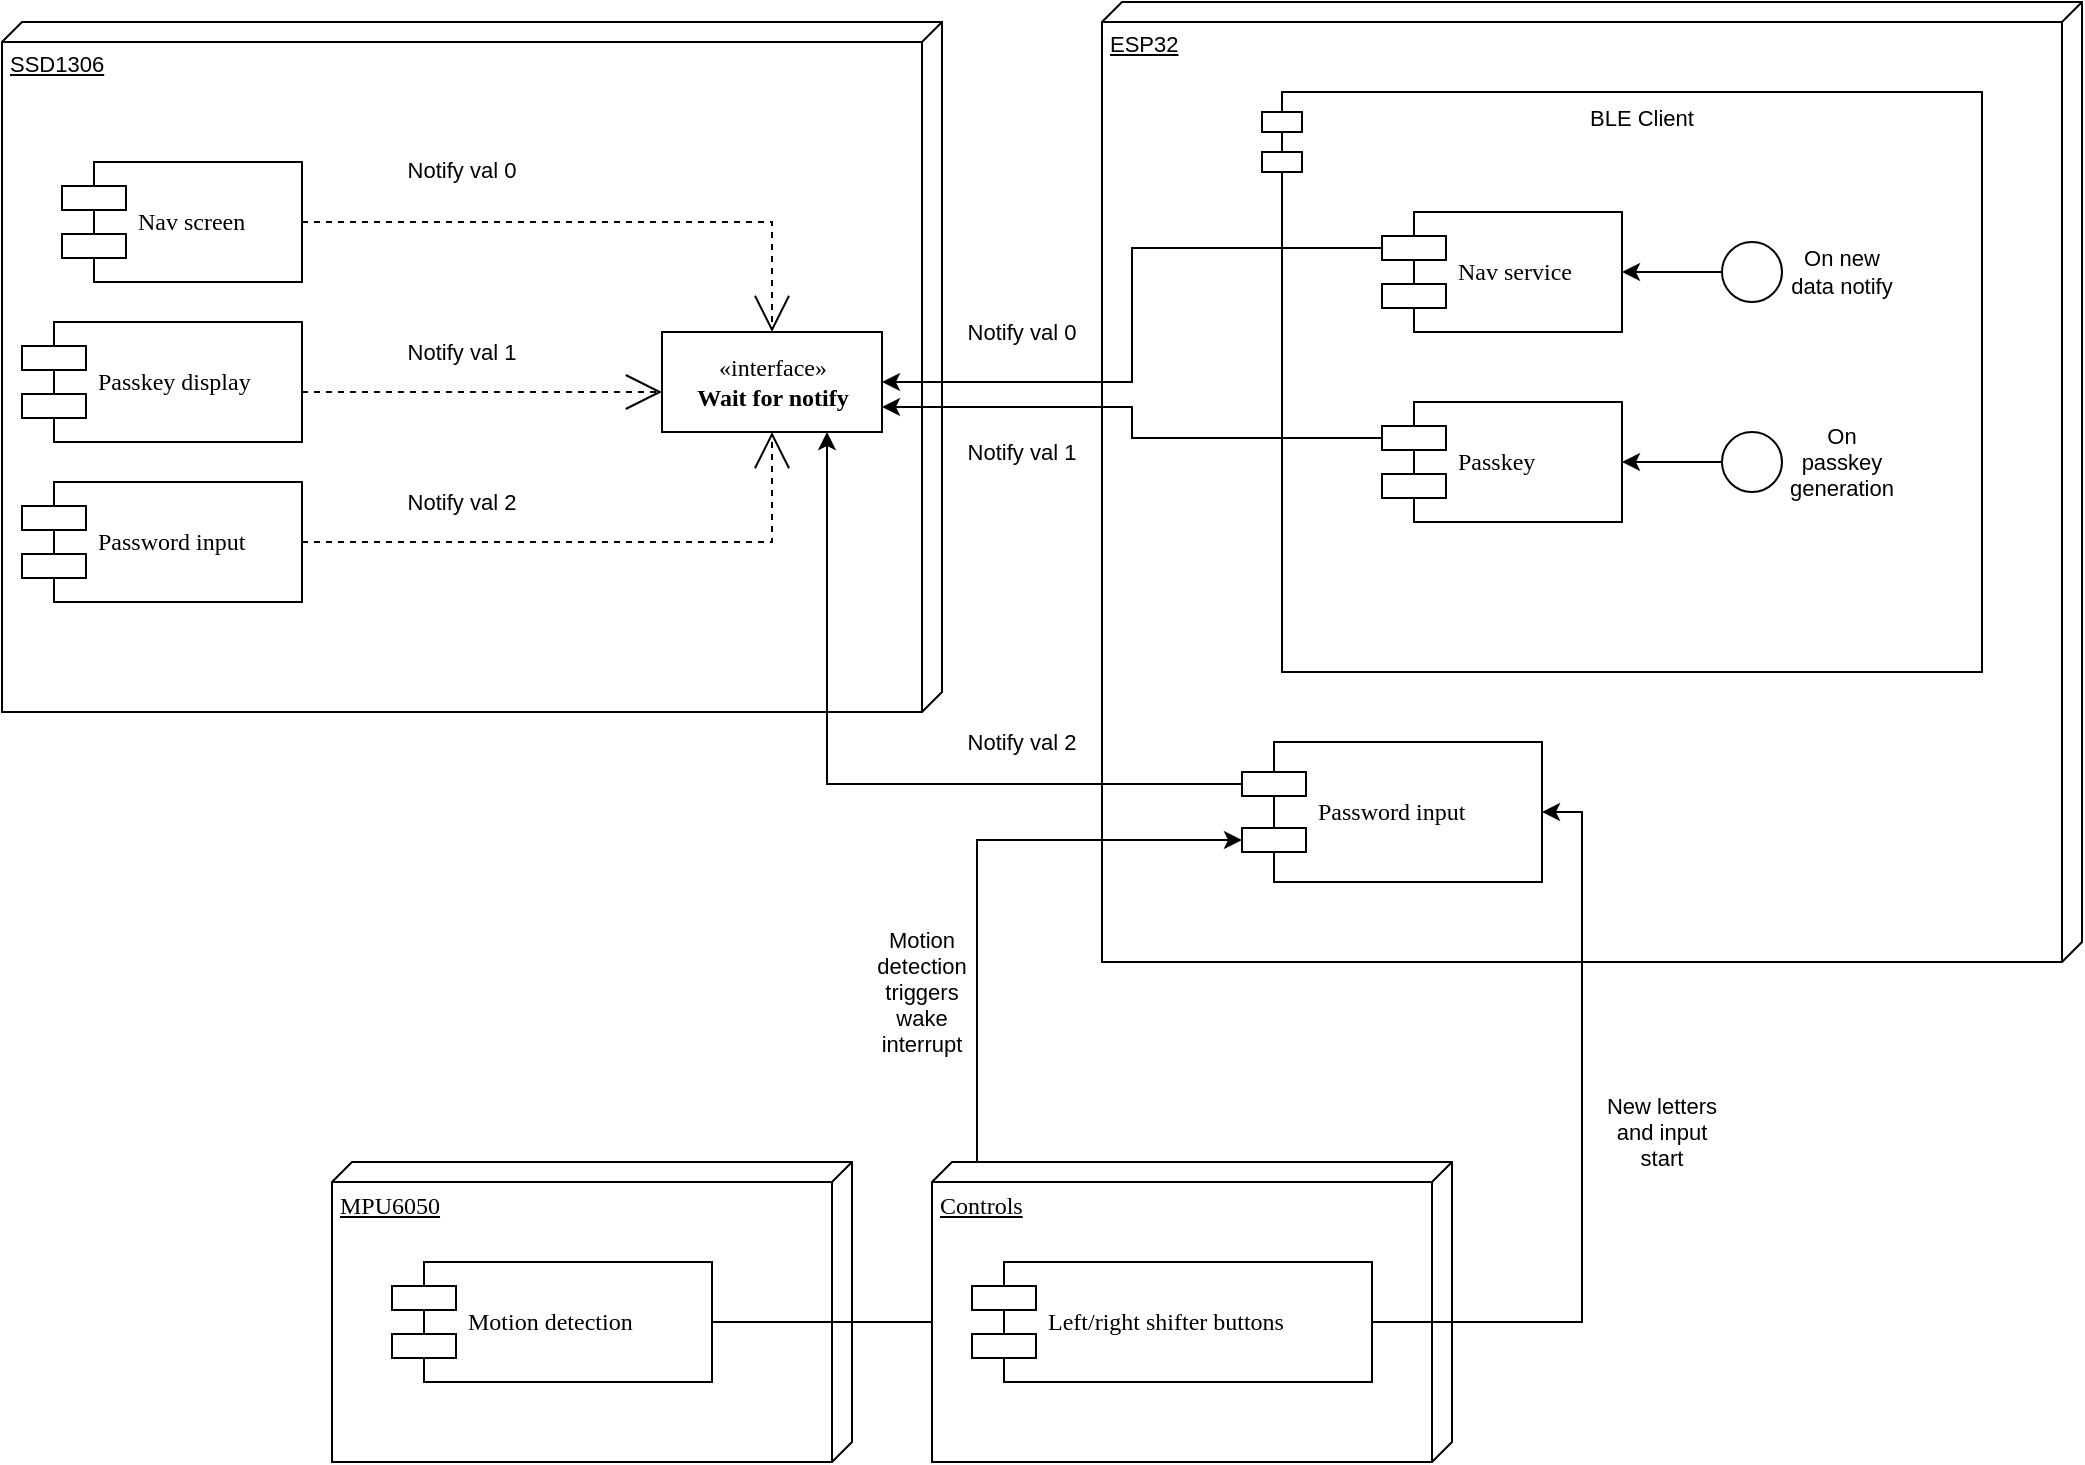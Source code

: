 <mxfile version="16.4.7" type="github">
  <diagram name="Page-1" id="5f0bae14-7c28-e335-631c-24af17079c00">
    <mxGraphModel dx="989" dy="1927" grid="1" gridSize="10" guides="1" tooltips="1" connect="1" arrows="1" fold="1" page="1" pageScale="1" pageWidth="1100" pageHeight="850" background="none" math="0" shadow="0">
      <root>
        <mxCell id="0" />
        <mxCell id="1" parent="0" />
        <mxCell id="5YQAwgCXz7LlOUfw-BGM-48" value="&lt;div&gt;ESP32&lt;/div&gt;" style="verticalAlign=top;align=left;spacingTop=8;spacingLeft=2;spacingRight=12;shape=cube;size=10;direction=south;fontStyle=4;html=1;fontFamily=Helvetica;fontSize=11;fontColor=default;" vertex="1" parent="1">
          <mxGeometry x="1060" y="-30" width="490" height="480" as="geometry" />
        </mxCell>
        <mxCell id="5YQAwgCXz7LlOUfw-BGM-47" value="SSD1306" style="verticalAlign=top;align=left;spacingTop=8;spacingLeft=2;spacingRight=12;shape=cube;size=10;direction=south;fontStyle=4;html=1;fontFamily=Helvetica;fontSize=11;fontColor=default;" vertex="1" parent="1">
          <mxGeometry x="510" y="-20" width="470" height="345" as="geometry" />
        </mxCell>
        <mxCell id="5YQAwgCXz7LlOUfw-BGM-28" value="BLE Client" style="shape=module;align=left;spacingLeft=20;align=center;verticalAlign=top;fontFamily=Helvetica;fontSize=11;fontColor=default;" vertex="1" parent="1">
          <mxGeometry x="1140" y="15" width="360" height="290" as="geometry" />
        </mxCell>
        <mxCell id="39150e848f15840c-3" value="&lt;div&gt;MPU6050&lt;/div&gt;" style="verticalAlign=top;align=left;spacingTop=8;spacingLeft=2;spacingRight=12;shape=cube;size=10;direction=south;fontStyle=4;html=1;rounded=0;shadow=0;comic=0;labelBackgroundColor=none;strokeWidth=1;fontFamily=Verdana;fontSize=12" parent="1" vertex="1">
          <mxGeometry x="675" y="550" width="260" height="150" as="geometry" />
        </mxCell>
        <mxCell id="5YQAwgCXz7LlOUfw-BGM-43" style="edgeStyle=orthogonalEdgeStyle;shape=connector;rounded=0;orthogonalLoop=1;jettySize=auto;html=1;exitX=0;exitY=0.3;exitDx=0;exitDy=0;entryX=1;entryY=0.5;entryDx=0;entryDy=0;labelBackgroundColor=default;fontFamily=Helvetica;fontSize=11;fontColor=default;endArrow=classic;strokeColor=default;" edge="1" parent="1" source="39150e848f15840c-5" target="39150e848f15840c-8">
          <mxGeometry relative="1" as="geometry" />
        </mxCell>
        <mxCell id="39150e848f15840c-5" value="Nav service" style="shape=component;align=left;spacingLeft=36;rounded=0;shadow=0;comic=0;labelBackgroundColor=none;strokeWidth=1;fontFamily=Verdana;fontSize=12;html=1;" parent="1" vertex="1">
          <mxGeometry x="1200" y="75" width="120" height="60" as="geometry" />
        </mxCell>
        <mxCell id="39150e848f15840c-7" value="Passkey display" style="shape=component;align=left;spacingLeft=36;rounded=0;shadow=0;comic=0;labelBackgroundColor=none;strokeWidth=1;fontFamily=Verdana;fontSize=12;html=1;" parent="1" vertex="1">
          <mxGeometry x="520" y="130" width="140" height="60" as="geometry" />
        </mxCell>
        <mxCell id="39150e848f15840c-8" value="&lt;div&gt;«interface»&lt;b&gt;&lt;br&gt;&lt;/b&gt;&lt;/div&gt;&lt;div&gt;&lt;b&gt;Wait for notify&lt;br&gt;&lt;/b&gt;&lt;/div&gt;" style="html=1;rounded=0;shadow=0;comic=0;labelBackgroundColor=none;strokeWidth=1;fontFamily=Verdana;fontSize=12;align=center;" parent="1" vertex="1">
          <mxGeometry x="840" y="135" width="110" height="50" as="geometry" />
        </mxCell>
        <mxCell id="5YQAwgCXz7LlOUfw-BGM-56" style="edgeStyle=orthogonalEdgeStyle;shape=connector;rounded=0;orthogonalLoop=1;jettySize=auto;html=1;exitX=1;exitY=0.5;exitDx=0;exitDy=0;entryX=0;entryY=0.7;entryDx=0;entryDy=0;labelBackgroundColor=default;fontFamily=Helvetica;fontSize=11;fontColor=default;endArrow=classic;strokeColor=default;" edge="1" parent="1" source="39150e848f15840c-10" target="5YQAwgCXz7LlOUfw-BGM-51">
          <mxGeometry relative="1" as="geometry" />
        </mxCell>
        <mxCell id="39150e848f15840c-10" value="Motion detection" style="shape=component;align=left;spacingLeft=36;rounded=0;shadow=0;comic=0;labelBackgroundColor=none;strokeWidth=1;fontFamily=Verdana;fontSize=12;html=1;" parent="1" vertex="1">
          <mxGeometry x="705" y="600" width="160" height="60" as="geometry" />
        </mxCell>
        <mxCell id="39150e848f15840c-16" style="edgeStyle=orthogonalEdgeStyle;rounded=0;html=1;dashed=1;labelBackgroundColor=none;startArrow=none;startFill=0;startSize=8;endArrow=open;endFill=0;endSize=16;fontFamily=Verdana;fontSize=12;" parent="1" source="39150e848f15840c-7" target="39150e848f15840c-8" edge="1">
          <mxGeometry relative="1" as="geometry">
            <Array as="points">
              <mxPoint x="730" y="165" />
              <mxPoint x="730" y="165" />
            </Array>
          </mxGeometry>
        </mxCell>
        <mxCell id="5YQAwgCXz7LlOUfw-BGM-44" style="edgeStyle=orthogonalEdgeStyle;shape=connector;rounded=0;orthogonalLoop=1;jettySize=auto;html=1;exitX=0;exitY=0.3;exitDx=0;exitDy=0;entryX=1;entryY=0.75;entryDx=0;entryDy=0;labelBackgroundColor=default;fontFamily=Helvetica;fontSize=11;fontColor=default;endArrow=classic;strokeColor=default;" edge="1" parent="1" source="5YQAwgCXz7LlOUfw-BGM-8" target="39150e848f15840c-8">
          <mxGeometry relative="1" as="geometry" />
        </mxCell>
        <mxCell id="5YQAwgCXz7LlOUfw-BGM-8" value="Passkey" style="shape=component;align=left;spacingLeft=36;rounded=0;shadow=0;comic=0;labelBackgroundColor=none;strokeWidth=1;fontFamily=Verdana;fontSize=12;html=1;" vertex="1" parent="1">
          <mxGeometry x="1200" y="170" width="120" height="60" as="geometry" />
        </mxCell>
        <mxCell id="5YQAwgCXz7LlOUfw-BGM-19" style="edgeStyle=orthogonalEdgeStyle;rounded=0;html=1;dashed=1;labelBackgroundColor=none;startArrow=none;startFill=0;startSize=8;endArrow=open;endFill=0;endSize=16;fontFamily=Verdana;fontSize=12;" edge="1" parent="1" source="5YQAwgCXz7LlOUfw-BGM-9" target="39150e848f15840c-8">
          <mxGeometry relative="1" as="geometry" />
        </mxCell>
        <mxCell id="5YQAwgCXz7LlOUfw-BGM-9" value="Password input" style="shape=component;align=left;spacingLeft=36;rounded=0;shadow=0;comic=0;labelBackgroundColor=none;strokeWidth=1;fontFamily=Verdana;fontSize=12;html=1;" vertex="1" parent="1">
          <mxGeometry x="520" y="210" width="140" height="60" as="geometry" />
        </mxCell>
        <mxCell id="5YQAwgCXz7LlOUfw-BGM-18" style="edgeStyle=orthogonalEdgeStyle;rounded=0;html=1;dashed=1;labelBackgroundColor=none;startArrow=none;startFill=0;startSize=8;endArrow=open;endFill=0;endSize=16;fontFamily=Verdana;fontSize=12;" edge="1" parent="1" source="5YQAwgCXz7LlOUfw-BGM-10" target="39150e848f15840c-8">
          <mxGeometry relative="1" as="geometry" />
        </mxCell>
        <mxCell id="5YQAwgCXz7LlOUfw-BGM-10" value="Nav screen&lt;span style=&quot;white-space: pre&quot;&gt;	&lt;/span&gt;" style="shape=component;align=left;spacingLeft=36;rounded=0;shadow=0;comic=0;labelBackgroundColor=none;strokeWidth=1;fontFamily=Verdana;fontSize=12;html=1;" vertex="1" parent="1">
          <mxGeometry x="540" y="50" width="120" height="60" as="geometry" />
        </mxCell>
        <mxCell id="5YQAwgCXz7LlOUfw-BGM-23" value="On new data notify" style="text;html=1;strokeColor=none;fillColor=none;align=center;verticalAlign=middle;whiteSpace=wrap;rounded=0;fontFamily=Helvetica;fontSize=11;fontColor=default;" vertex="1" parent="1">
          <mxGeometry x="1400" y="90" width="60" height="30" as="geometry" />
        </mxCell>
        <mxCell id="5YQAwgCXz7LlOUfw-BGM-24" value="Notify val 0" style="text;html=1;strokeColor=none;fillColor=none;align=center;verticalAlign=middle;whiteSpace=wrap;rounded=0;fontFamily=Helvetica;fontSize=11;fontColor=default;" vertex="1" parent="1">
          <mxGeometry x="710" y="39" width="60" height="30" as="geometry" />
        </mxCell>
        <mxCell id="5YQAwgCXz7LlOUfw-BGM-25" value="Notify val 1" style="text;html=1;strokeColor=none;fillColor=none;align=center;verticalAlign=middle;whiteSpace=wrap;rounded=0;fontFamily=Helvetica;fontSize=11;fontColor=default;" vertex="1" parent="1">
          <mxGeometry x="710" y="130" width="60" height="30" as="geometry" />
        </mxCell>
        <mxCell id="5YQAwgCXz7LlOUfw-BGM-26" value="Notify val 2" style="text;html=1;strokeColor=none;fillColor=none;align=center;verticalAlign=middle;whiteSpace=wrap;rounded=0;fontFamily=Helvetica;fontSize=11;fontColor=default;" vertex="1" parent="1">
          <mxGeometry x="710" y="205" width="60" height="30" as="geometry" />
        </mxCell>
        <mxCell id="5YQAwgCXz7LlOUfw-BGM-34" style="edgeStyle=orthogonalEdgeStyle;shape=connector;rounded=0;orthogonalLoop=1;jettySize=auto;html=1;exitX=0;exitY=0.5;exitDx=0;exitDy=0;entryX=1;entryY=0.5;entryDx=0;entryDy=0;labelBackgroundColor=default;fontFamily=Helvetica;fontSize=11;fontColor=default;endArrow=classic;strokeColor=default;" edge="1" parent="1" source="5YQAwgCXz7LlOUfw-BGM-32" target="39150e848f15840c-5">
          <mxGeometry relative="1" as="geometry" />
        </mxCell>
        <mxCell id="5YQAwgCXz7LlOUfw-BGM-32" value="" style="ellipse;fillColor=#ffffff;strokeColor=#000000;fontFamily=Helvetica;fontSize=11;fontColor=default;" vertex="1" parent="1">
          <mxGeometry x="1370" y="90" width="30" height="30" as="geometry" />
        </mxCell>
        <mxCell id="5YQAwgCXz7LlOUfw-BGM-40" value="&lt;div&gt;On passkey generation&lt;/div&gt;" style="text;html=1;strokeColor=none;fillColor=none;align=center;verticalAlign=middle;whiteSpace=wrap;rounded=0;fontFamily=Helvetica;fontSize=11;fontColor=default;" vertex="1" parent="1">
          <mxGeometry x="1400" y="185" width="60" height="30" as="geometry" />
        </mxCell>
        <mxCell id="5YQAwgCXz7LlOUfw-BGM-41" style="edgeStyle=orthogonalEdgeStyle;shape=connector;rounded=0;orthogonalLoop=1;jettySize=auto;html=1;exitX=0;exitY=0.5;exitDx=0;exitDy=0;entryX=1;entryY=0.5;entryDx=0;entryDy=0;labelBackgroundColor=default;fontFamily=Helvetica;fontSize=11;fontColor=default;endArrow=classic;strokeColor=default;" edge="1" parent="1" source="5YQAwgCXz7LlOUfw-BGM-42">
          <mxGeometry relative="1" as="geometry">
            <mxPoint x="1320" y="200" as="targetPoint" />
          </mxGeometry>
        </mxCell>
        <mxCell id="5YQAwgCXz7LlOUfw-BGM-42" value="" style="ellipse;fillColor=#ffffff;strokeColor=#000000;fontFamily=Helvetica;fontSize=11;fontColor=default;" vertex="1" parent="1">
          <mxGeometry x="1370" y="185" width="30" height="30" as="geometry" />
        </mxCell>
        <mxCell id="5YQAwgCXz7LlOUfw-BGM-45" value="Notify val 0" style="text;html=1;strokeColor=none;fillColor=none;align=center;verticalAlign=middle;whiteSpace=wrap;rounded=0;fontFamily=Helvetica;fontSize=11;fontColor=default;" vertex="1" parent="1">
          <mxGeometry x="990" y="120" width="60" height="30" as="geometry" />
        </mxCell>
        <mxCell id="5YQAwgCXz7LlOUfw-BGM-46" value="Notify val 1" style="text;html=1;strokeColor=none;fillColor=none;align=center;verticalAlign=middle;whiteSpace=wrap;rounded=0;fontFamily=Helvetica;fontSize=11;fontColor=default;" vertex="1" parent="1">
          <mxGeometry x="990" y="180" width="60" height="30" as="geometry" />
        </mxCell>
        <mxCell id="5YQAwgCXz7LlOUfw-BGM-49" value="Controls" style="verticalAlign=top;align=left;spacingTop=8;spacingLeft=2;spacingRight=12;shape=cube;size=10;direction=south;fontStyle=4;html=1;rounded=0;shadow=0;comic=0;labelBackgroundColor=none;strokeWidth=1;fontFamily=Verdana;fontSize=12" vertex="1" parent="1">
          <mxGeometry x="975" y="550" width="260" height="150" as="geometry" />
        </mxCell>
        <mxCell id="5YQAwgCXz7LlOUfw-BGM-52" style="edgeStyle=orthogonalEdgeStyle;shape=connector;rounded=0;orthogonalLoop=1;jettySize=auto;html=1;exitX=1;exitY=0.5;exitDx=0;exitDy=0;entryX=1;entryY=0.5;entryDx=0;entryDy=0;labelBackgroundColor=default;fontFamily=Helvetica;fontSize=11;fontColor=default;endArrow=classic;strokeColor=default;" edge="1" parent="1" source="5YQAwgCXz7LlOUfw-BGM-50" target="5YQAwgCXz7LlOUfw-BGM-51">
          <mxGeometry relative="1" as="geometry" />
        </mxCell>
        <mxCell id="5YQAwgCXz7LlOUfw-BGM-50" value="Left/right shifter buttons" style="shape=component;align=left;spacingLeft=36;rounded=0;shadow=0;comic=0;labelBackgroundColor=none;strokeWidth=1;fontFamily=Verdana;fontSize=12;html=1;" vertex="1" parent="1">
          <mxGeometry x="995" y="600" width="200" height="60" as="geometry" />
        </mxCell>
        <mxCell id="5YQAwgCXz7LlOUfw-BGM-59" style="edgeStyle=orthogonalEdgeStyle;shape=connector;rounded=0;orthogonalLoop=1;jettySize=auto;html=1;exitX=0;exitY=0.3;exitDx=0;exitDy=0;entryX=0.75;entryY=1;entryDx=0;entryDy=0;labelBackgroundColor=default;fontFamily=Helvetica;fontSize=11;fontColor=default;endArrow=classic;strokeColor=default;" edge="1" parent="1" source="5YQAwgCXz7LlOUfw-BGM-51" target="39150e848f15840c-8">
          <mxGeometry relative="1" as="geometry" />
        </mxCell>
        <mxCell id="5YQAwgCXz7LlOUfw-BGM-51" value="&lt;div&gt;Password input&lt;/div&gt;" style="shape=component;align=left;spacingLeft=36;rounded=0;shadow=0;comic=0;labelBackgroundColor=none;strokeWidth=1;fontFamily=Verdana;fontSize=12;html=1;" vertex="1" parent="1">
          <mxGeometry x="1130" y="340" width="150" height="70" as="geometry" />
        </mxCell>
        <mxCell id="5YQAwgCXz7LlOUfw-BGM-54" value="&lt;div&gt;Motion detection triggers wake interrupt&lt;/div&gt;" style="text;html=1;strokeColor=none;fillColor=none;align=center;verticalAlign=middle;whiteSpace=wrap;rounded=0;fontFamily=Helvetica;fontSize=11;fontColor=default;" vertex="1" parent="1">
          <mxGeometry x="940" y="450" width="60" height="30" as="geometry" />
        </mxCell>
        <mxCell id="5YQAwgCXz7LlOUfw-BGM-57" value="New letters and input start" style="text;html=1;strokeColor=none;fillColor=none;align=center;verticalAlign=middle;whiteSpace=wrap;rounded=0;fontFamily=Helvetica;fontSize=11;fontColor=default;" vertex="1" parent="1">
          <mxGeometry x="1310" y="520" width="60" height="30" as="geometry" />
        </mxCell>
        <mxCell id="5YQAwgCXz7LlOUfw-BGM-60" value="Notify val 2" style="text;html=1;strokeColor=none;fillColor=none;align=center;verticalAlign=middle;whiteSpace=wrap;rounded=0;fontFamily=Helvetica;fontSize=11;fontColor=default;" vertex="1" parent="1">
          <mxGeometry x="990" y="325" width="60" height="30" as="geometry" />
        </mxCell>
      </root>
    </mxGraphModel>
  </diagram>
</mxfile>
